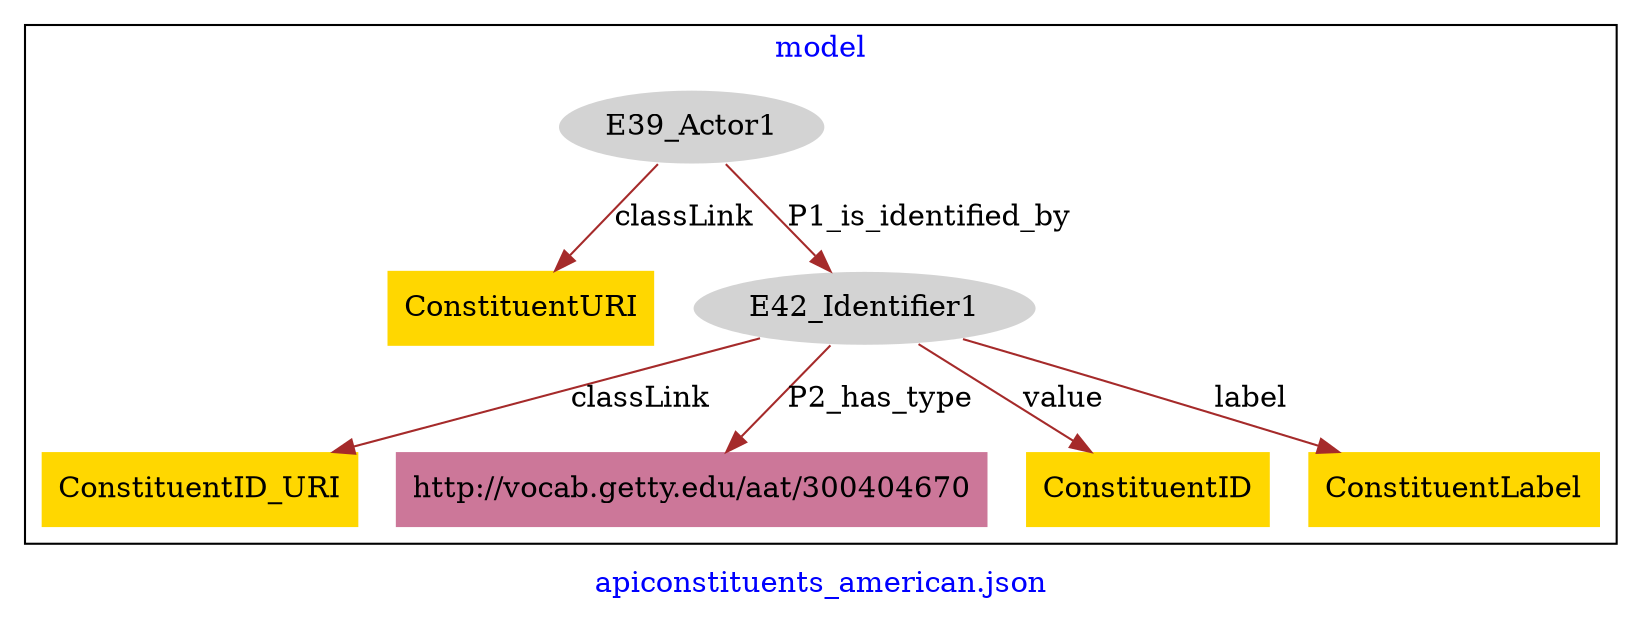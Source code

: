 digraph n0 {
fontcolor="blue"
remincross="true"
label="apiconstituents_american.json"
subgraph cluster {
label="model"
n2[style="filled",color="white",fillcolor="lightgray",label="E39_Actor1"];
n3[shape="plaintext",style="filled",fillcolor="gold",label="ConstituentURI"];
n4[style="filled",color="white",fillcolor="lightgray",label="E42_Identifier1"];
n5[shape="plaintext",style="filled",fillcolor="gold",label="ConstituentID_URI"];
n6[shape="plaintext",style="filled",fillcolor="#CC7799",label="http://vocab.getty.edu/aat/300404670"];
n7[shape="plaintext",style="filled",fillcolor="gold",label="ConstituentID"];
n8[shape="plaintext",style="filled",fillcolor="gold",label="ConstituentLabel"];
}
n2 -> n3[color="brown",fontcolor="black",label="classLink"]
n2 -> n4[color="brown",fontcolor="black",label="P1_is_identified_by"]
n4 -> n5[color="brown",fontcolor="black",label="classLink"]
n4 -> n6[color="brown",fontcolor="black",label="P2_has_type"]
n4 -> n7[color="brown",fontcolor="black",label="value"]
n4 -> n8[color="brown",fontcolor="black",label="label"]
}
